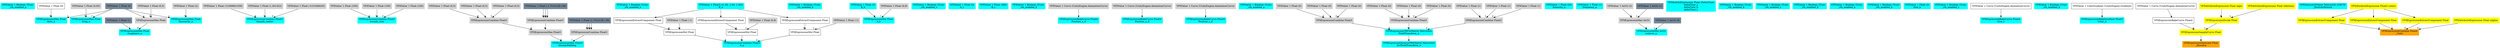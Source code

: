 digraph G {
node0 [shape="box" color="cyan" style="filled" label="VFXValue`1 Boolean (True)
_vfx_enabled_a"]
node1 [shape="box" color="cyan" style="filled" label="VFXExpressionMax Float
Rate_a"]
node2 [shape="box" label="VFXValue`1 Float (0)"]
node3 [shape="box" color="lightslategray" style="filled" label="VFXValue`1 Float (0)"]
node4 [shape="box" color="cyan" style="filled" label="VFXExpressionCombine Float3
bounds_center"]
node5 [shape="box" color="lightgray" style="filled" label="VFXValue`1 Float (-0,008661509)"]
node6 [shape="box" color="lightgray" style="filled" label="VFXValue`1 Float (1,401422)"]
node7 [shape="box" color="lightgray" style="filled" label="VFXValue`1 Float (-0,01848245)"]
node8 [shape="box" color="cyan" style="filled" label="VFXExpressionCombine Float3
bounds_size"]
node9 [shape="box" color="lightgray" style="filled" label="VFXValue`1 Float (100)"]
node10 [shape="box" color="lightgray" style="filled" label="VFXValue`1 Float (100)"]
node11 [shape="box" color="lightgray" style="filled" label="VFXValue`1 Float (100)"]
node12 [shape="box" color="cyan" style="filled" label="VFXExpressionMin Float3
boundsPadding"]
node13 [shape="box" color="lightgray" style="filled" label="VFXExpressionMax Float3"]
node14 [shape="box" color="lightgray" style="filled" label="VFXExpressionCombine Float3"]
node15 [shape="box" color="lightgray" style="filled" label="VFXValue`1 Float (0,5)"]
node16 [shape="box" color="lightgray" style="filled" label="VFXValue`1 Float (0,5)"]
node17 [shape="box" color="lightgray" style="filled" label="VFXValue`1 Float (0,5)"]
node18 [shape="box" color="lightgray" style="filled" label="VFXExpressionCombine Float3"]
node19 [shape="box" color="lightslategray" style="filled" label="VFXValue`1 Float (-1,701412E+38)"]
node20 [shape="box" color="lightgray" style="filled" label="VFXExpressionCombine Float3"]
node21 [shape="box" color="lightslategray" style="filled" label="VFXValue`1 Float (1,701412E+38)"]
node22 [shape="box" color="cyan" style="filled" label="VFXValue`1 Boolean (True)
_vfx_enabled_a"]
node23 [shape="box" color="cyan" style="filled" label="VFXExpressionCombine Float3
A_a"]
node24 [shape="box" label="VFXExpressionMul Float"]
node25 [shape="box" label="VFXExpressionExtractComponent Float"]
node26 [shape="box" color="cyan" style="filled" label="VFXValue`1 Float3 ((1.00, 2.00, 1.00))
B_a"]
node27 [shape="box" color="lightgray" style="filled" label="VFXValue`1 Float (-1)"]
node28 [shape="box" label="VFXExpressionMul Float"]
node29 [shape="box" label="VFXExpressionExtractComponent Float"]
node30 [shape="box" color="lightgray" style="filled" label="VFXValue`1 Float (0,8)"]
node31 [shape="box" label="VFXExpressionMul Float"]
node32 [shape="box" label="VFXExpressionExtractComponent Float"]
node33 [shape="box" color="lightgray" style="filled" label="VFXValue`1 Float (-1)"]
node34 [shape="box" color="cyan" style="filled" label="VFXValue`1 Boolean (True)
_vfx_enabled_b"]
node35 [shape="box" color="cyan" style="filled" label="VFXExpressionMul Float
A_b"]
node36 [shape="box" color="cyan" style="filled" label="VFXValue`1 Float (3)
B_b"]
node37 [shape="box" color="lightgray" style="filled" label="VFXValue`1 Float (0,8)"]
node38 [shape="box" color="cyan" style="filled" label="VFXValue`1 Boolean (True)
_vfx_enabled_c"]
node39 [shape="box" color="cyan" style="filled" label="VFXValue`1 Float (0)
A_c"]
node40 [shape="box" color="cyan" style="filled" label="VFXValue`1 Float (360)
B_c"]
node41 [shape="box" color="cyan" style="filled" label="VFXValue`1 Boolean (True)
_vfx_enabled_d"]
node42 [shape="box" color="cyan" style="filled" label="VFXExpressionBakeCurve Float4
Position_x_d"]
node43 [shape="box" color="lightgray" style="filled" label="VFXValue`1 Curve (UnityEngine.AnimationCurve)"]
node44 [shape="box" color="cyan" style="filled" label="VFXExpressionBakeCurve Float4
Position_y_d"]
node45 [shape="box" color="lightgray" style="filled" label="VFXValue`1 Curve (UnityEngine.AnimationCurve)"]
node46 [shape="box" color="cyan" style="filled" label="VFXExpressionBakeCurve Float4
Position_z_d"]
node47 [shape="box" color="lightgray" style="filled" label="VFXValue`1 Curve (UnityEngine.AnimationCurve)"]
node48 [shape="box" color="cyan" style="filled" label="VFXValue`1 Boolean (True)
_vfx_enabled_a"]
node49 [shape="box" color="cyan" style="filled" label="VFXExpressionInverseTRSMatrix Matrix4x4
InvFieldTransform_a"]
node50 [shape="box" color="cyan" style="filled" label="VFXExpressionTRSToMatrix Matrix4x4
FieldTransform_a"]
node51 [shape="box" color="lightgray" style="filled" label="VFXExpressionCombine Float3"]
node52 [shape="box" color="lightgray" style="filled" label="VFXValue`1 Float (0)"]
node53 [shape="box" color="lightgray" style="filled" label="VFXValue`1 Float (0)"]
node54 [shape="box" color="lightgray" style="filled" label="VFXValue`1 Float (0)"]
node55 [shape="box" color="lightgray" style="filled" label="VFXExpressionCombine Float3"]
node56 [shape="box" color="lightgray" style="filled" label="VFXValue`1 Float (0)"]
node57 [shape="box" color="lightgray" style="filled" label="VFXValue`1 Float (0)"]
node58 [shape="box" color="lightgray" style="filled" label="VFXValue`1 Float (0)"]
node59 [shape="box" color="lightgray" style="filled" label="VFXExpressionCombine Float3"]
node60 [shape="box" color="lightgray" style="filled" label="VFXValue`1 Float (1)"]
node61 [shape="box" color="lightgray" style="filled" label="VFXValue`1 Float (1)"]
node62 [shape="box" color="lightgray" style="filled" label="VFXValue`1 Float (1)"]
node63 [shape="box" color="cyan" style="filled" label="VFXValue`1 Float (20)
Intensity_a"]
node64 [shape="box" color="cyan" style="filled" label="VFXExpressionMax Float
Drag_a"]
node65 [shape="box" color="lightgray" style="filled" label="VFXValue`1 Float (0,05)"]
node66 [shape="box" color="cyan" style="filled" label="VFXValue`1 Float (1)
frequency_a"]
node67 [shape="box" color="cyan" style="filled" label="VFXExpressionMin Int32
octaves_a"]
node68 [shape="box" color="lightgray" style="filled" label="VFXExpressionMax Int32"]
node69 [shape="box" color="lightgray" style="filled" label="VFXValue`1 Int32 (2)"]
node70 [shape="box" color="lightslategray" style="filled" label="VFXValue`1 Int32 (1)"]
node71 [shape="box" color="lightslategray" style="filled" label="VFXValue`1 Int32 (8)"]
node72 [shape="box" color="cyan" style="filled" label="VFXExpressionMin Float
roughness_a"]
node73 [shape="box" color="lightgray" style="filled" label="VFXExpressionMax Float"]
node74 [shape="box" color="lightgray" style="filled" label="VFXValue`1 Float (0,5)"]
node75 [shape="box" color="lightslategray" style="filled" label="VFXValue`1 Float (1)"]
node76 [shape="box" color="cyan" style="filled" label="VFXExpressionMax Float
lacunarity_a"]
node77 [shape="box" color="lightgray" style="filled" label="VFXValue`1 Float (2)"]
node78 [shape="box" color="cyan" style="filled" label="VFXBuiltInExpression Float (DeltaTime)
deltaTime_a
deltaTime_b
deltaTime_c"]
node79 [shape="box" color="cyan" style="filled" label="VFXValue`1 Boolean (True)
_vfx_enabled_b"]
node80 [shape="box" color="cyan" style="filled" label="VFXValue`1 Boolean (True)
_vfx_enabled_c"]
node81 [shape="box" color="cyan" style="filled" label="VFXValue`1 Boolean (True)
_vfx_enabled_d"]
node82 [shape="box" color="cyan" style="filled" label="VFXValue`1 Boolean (True)
_vfx_enabled_a"]
node83 [shape="box" color="cyan" style="filled" label="VFXValue`1 Boolean (True)
_vfx_enabled_b"]
node84 [shape="box" color="cyan" style="filled" label="VFXValue`1 Float (2)
Size_b"]
node85 [shape="box" color="cyan" style="filled" label="VFXValue`1 Boolean (True)
_vfx_enabled_c"]
node86 [shape="box" color="cyan" style="filled" label="VFXExpressionBakeCurve Float4
Size_c"]
node87 [shape="box" label="VFXValue`1 Curve (UnityEngine.AnimationCurve)"]
node88 [shape="box" color="cyan" style="filled" label="VFXValue`1 Boolean (True)
_vfx_enabled_d"]
node89 [shape="box" color="cyan" style="filled" label="VFXExpressionBakeGradient Float3
Color_d"]
node90 [shape="box" label="VFXValue`1 ColorGradient (UnityEngine.Gradient)"]
node91 [shape="box" color="orange" style="filled" label="VFXExpressionSaturate Float
_Dissolve"]
node92 [shape="box" color="yellow" style="filled" label="VFXExpressionSampleCurve Float"]
node93 [shape="box" label="VFXExpressionBakeCurve Float4"]
node94 [shape="box" label="VFXValue`1 Curve (UnityEngine.AnimationCurve)"]
node95 [shape="box" color="yellow" style="filled" label="VFXExpressionDivide Float"]
node96 [shape="box" color="yellow" style="filled" label="VFXAttributeExpression Float (age)"]
node97 [shape="box" color="yellow" style="filled" label="VFXAttributeExpression Float (lifetime)"]
node98 [shape="box" color="cyan" style="filled" label="VFXTexture2DValue Texture2D (35878)
_ParticleTetxure"]
node99 [shape="box" color="orange" style="filled" label="VFXExpressionCombine Float4
_Color"]
node100 [shape="box" color="yellow" style="filled" label="VFXExpressionExtractComponent Float"]
node101 [shape="box" color="yellow" style="filled" label="VFXAttributeExpression Float3 (color)"]
node102 [shape="box" color="yellow" style="filled" label="VFXExpressionExtractComponent Float"]
node103 [shape="box" color="yellow" style="filled" label="VFXExpressionExtractComponent Float"]
node104 [shape="box" color="yellow" style="filled" label="VFXAttributeExpression Float (alpha)"]
node2 -> node1 [headlabel="0"]
node3 -> node1 [headlabel="1"]
node5 -> node4 [headlabel="0"]
node6 -> node4 [headlabel="1"]
node7 -> node4 [headlabel="2"]
node9 -> node8 [headlabel="0"]
node10 -> node8 [headlabel="1"]
node11 -> node8 [headlabel="2"]
node13 -> node12 [headlabel="0"]
node20 -> node12 [headlabel="1"]
node14 -> node13 [headlabel="0"]
node18 -> node13 [headlabel="1"]
node15 -> node14 [headlabel="0"]
node16 -> node14 [headlabel="1"]
node17 -> node14 [headlabel="2"]
node19 -> node18 [headlabel="0"]
node19 -> node18 [headlabel="1"]
node19 -> node18 [headlabel="2"]
node21 -> node20 [headlabel="0"]
node21 -> node20 [headlabel="1"]
node21 -> node20 [headlabel="2"]
node24 -> node23 [headlabel="0"]
node28 -> node23 [headlabel="1"]
node31 -> node23 [headlabel="2"]
node25 -> node24 [headlabel="0"]
node27 -> node24 [headlabel="1"]
node26 -> node25 
node29 -> node28 [headlabel="0"]
node30 -> node28 [headlabel="1"]
node26 -> node29 
node32 -> node31 [headlabel="0"]
node33 -> node31 [headlabel="1"]
node26 -> node32 
node36 -> node35 [headlabel="0"]
node37 -> node35 [headlabel="1"]
node43 -> node42 
node45 -> node44 
node47 -> node46 
node50 -> node49 
node51 -> node50 [headlabel="0"]
node55 -> node50 [headlabel="1"]
node59 -> node50 [headlabel="2"]
node52 -> node51 [headlabel="0"]
node53 -> node51 [headlabel="1"]
node54 -> node51 [headlabel="2"]
node56 -> node55 [headlabel="0"]
node57 -> node55 [headlabel="1"]
node58 -> node55 [headlabel="2"]
node60 -> node59 [headlabel="0"]
node61 -> node59 [headlabel="1"]
node62 -> node59 [headlabel="2"]
node65 -> node64 [headlabel="0"]
node3 -> node64 [headlabel="1"]
node68 -> node67 [headlabel="0"]
node71 -> node67 [headlabel="1"]
node69 -> node68 [headlabel="0"]
node70 -> node68 [headlabel="1"]
node73 -> node72 [headlabel="0"]
node75 -> node72 [headlabel="1"]
node74 -> node73 [headlabel="0"]
node3 -> node73 [headlabel="1"]
node77 -> node76 [headlabel="0"]
node3 -> node76 [headlabel="1"]
node87 -> node86 
node90 -> node89 
node92 -> node91 
node93 -> node92 [headlabel="0"]
node95 -> node92 [headlabel="1"]
node94 -> node93 
node96 -> node95 [headlabel="0"]
node97 -> node95 [headlabel="1"]
node100 -> node99 [headlabel="0"]
node102 -> node99 [headlabel="1"]
node103 -> node99 [headlabel="2"]
node104 -> node99 [headlabel="3"]
node101 -> node100 
node101 -> node102 
node101 -> node103 
}
